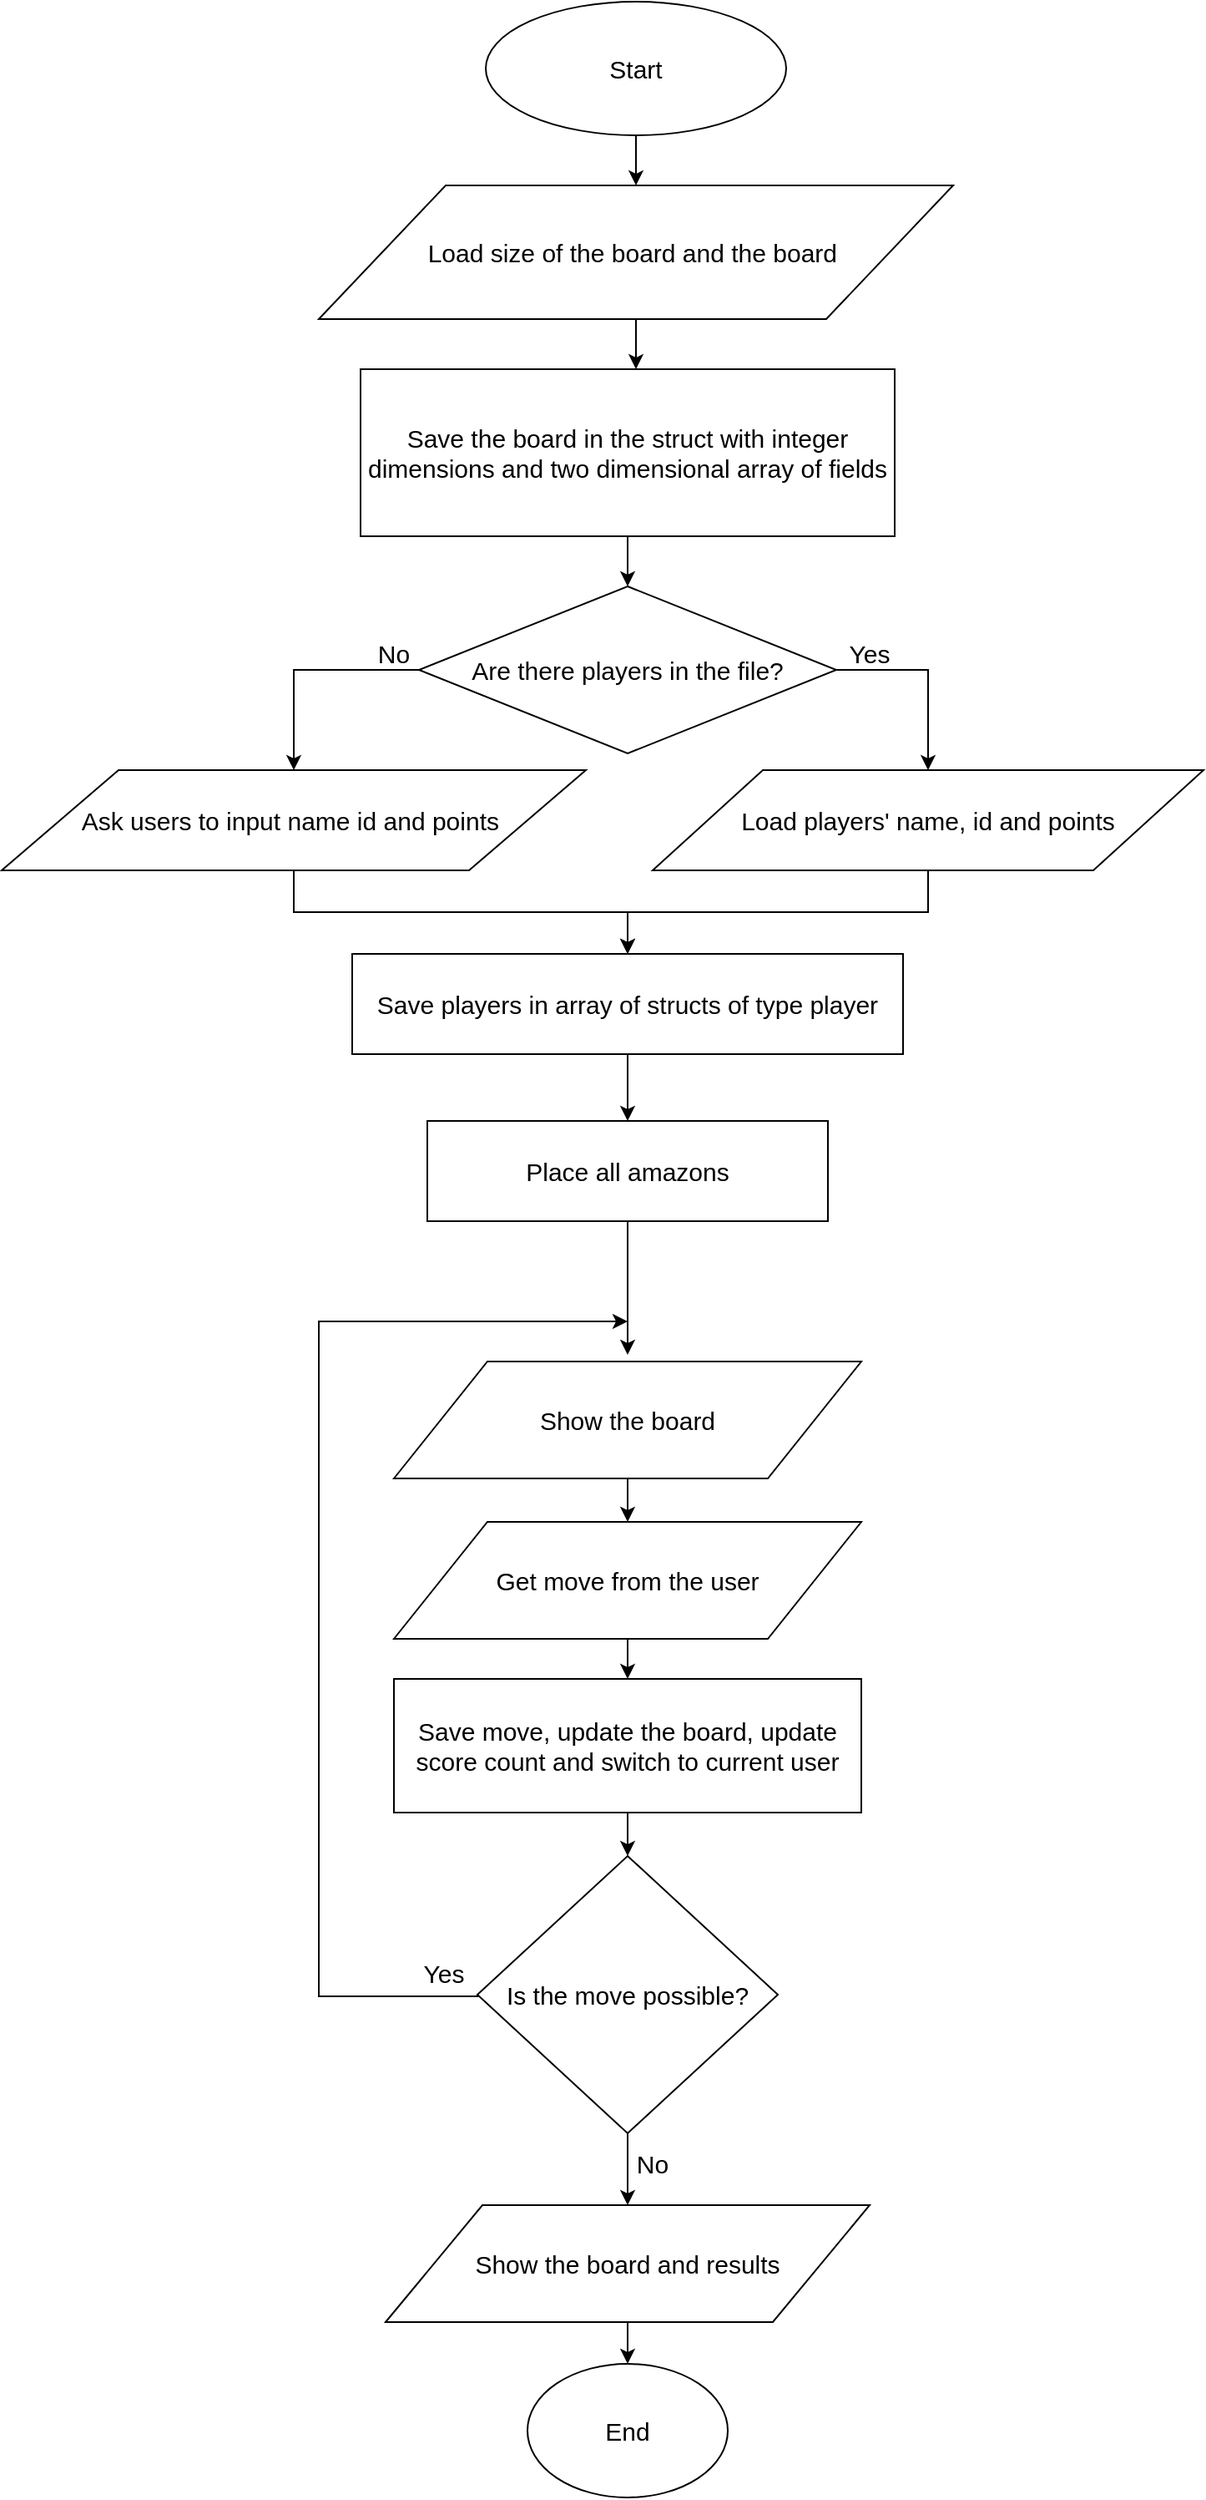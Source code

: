 <mxfile version="12.9.5" type="device"><diagram id="QaeeD8c-mV9V2VXqorjY" name="Page-1"><mxGraphModel dx="1829" dy="715" grid="1" gridSize="10" guides="1" tooltips="1" connect="1" arrows="1" fold="1" page="1" pageScale="1" pageWidth="827" pageHeight="1169" math="0" shadow="0"><root><mxCell id="0"/><mxCell id="1" parent="0"/><mxCell id="IdaNj6mAA6_fpjO3tXSf-32" value="" style="edgeStyle=orthogonalEdgeStyle;rounded=0;orthogonalLoop=1;jettySize=auto;html=1;fontSize=15;" parent="1" source="KisFtWLiwUHdv9FCcyn6-1" target="KisFtWLiwUHdv9FCcyn6-4" edge="1"><mxGeometry relative="1" as="geometry"/></mxCell><mxCell id="KisFtWLiwUHdv9FCcyn6-1" value="&lt;font style=&quot;font-size: 15px;&quot;&gt;Start&lt;/font&gt;" style="ellipse;whiteSpace=wrap;html=1;fontSize=15;" parent="1" vertex="1"><mxGeometry x="280" y="30" width="180" height="80" as="geometry"/></mxCell><mxCell id="KisFtWLiwUHdv9FCcyn6-27" value="" style="edgeStyle=orthogonalEdgeStyle;rounded=0;orthogonalLoop=1;jettySize=auto;html=1;fontSize=15;" parent="1" source="KisFtWLiwUHdv9FCcyn6-4" target="KisFtWLiwUHdv9FCcyn6-8" edge="1"><mxGeometry relative="1" as="geometry"><Array as="points"><mxPoint x="370" y="230"/><mxPoint x="370" y="230"/></Array></mxGeometry></mxCell><mxCell id="KisFtWLiwUHdv9FCcyn6-4" value="&lt;div style=&quot;font-size: 15px&quot;&gt;&lt;font style=&quot;font-size: 15px&quot;&gt;Load size of the board and the board&amp;nbsp;&lt;/font&gt;&lt;/div&gt;" style="shape=parallelogram;perimeter=parallelogramPerimeter;whiteSpace=wrap;html=1;align=center;fontSize=15;" parent="1" vertex="1"><mxGeometry x="180" y="140" width="380" height="80" as="geometry"/></mxCell><mxCell id="IdaNj6mAA6_fpjO3tXSf-70" style="edgeStyle=orthogonalEdgeStyle;rounded=0;orthogonalLoop=1;jettySize=auto;html=1;exitX=0.5;exitY=1;exitDx=0;exitDy=0;entryX=0.5;entryY=0;entryDx=0;entryDy=0;fontSize=15;" parent="1" source="KisFtWLiwUHdv9FCcyn6-8" target="IdaNj6mAA6_fpjO3tXSf-65" edge="1"><mxGeometry relative="1" as="geometry"/></mxCell><mxCell id="KisFtWLiwUHdv9FCcyn6-8" value="&lt;font style=&quot;font-size: 15px&quot;&gt;Save the board in the struct with integer dimensions and two dimensional array of fields&lt;/font&gt;" style="rounded=0;whiteSpace=wrap;html=1;align=center;fontSize=15;" parent="1" vertex="1"><mxGeometry x="205" y="250" width="320" height="100" as="geometry"/></mxCell><mxCell id="IdaNj6mAA6_fpjO3tXSf-17" value="" style="edgeStyle=orthogonalEdgeStyle;rounded=0;orthogonalLoop=1;jettySize=auto;html=1;fontSize=15;" parent="1" source="KisFtWLiwUHdv9FCcyn6-13" target="IdaNj6mAA6_fpjO3tXSf-7" edge="1"><mxGeometry relative="1" as="geometry"/></mxCell><mxCell id="KisFtWLiwUHdv9FCcyn6-13" value="&lt;font style=&quot;font-size: 15px&quot;&gt;Save move, update the board, update score count and switch to current user&lt;/font&gt;" style="rounded=0;whiteSpace=wrap;html=1;fontSize=15;" parent="1" vertex="1"><mxGeometry x="225" y="1034" width="280" height="80" as="geometry"/></mxCell><mxCell id="KisFtWLiwUHdv9FCcyn6-25" value="&lt;font style=&quot;font-size: 15px;&quot;&gt;End&lt;/font&gt;" style="ellipse;whiteSpace=wrap;html=1;fontSize=15;" parent="1" vertex="1"><mxGeometry x="305" y="1444" width="120" height="80" as="geometry"/></mxCell><mxCell id="IdaNj6mAA6_fpjO3tXSf-77" style="edgeStyle=orthogonalEdgeStyle;rounded=0;orthogonalLoop=1;jettySize=auto;html=1;exitX=0.5;exitY=1;exitDx=0;exitDy=0;entryX=0.5;entryY=0;entryDx=0;entryDy=0;fontSize=15;" parent="1" source="IdaNj6mAA6_fpjO3tXSf-2" target="IdaNj6mAA6_fpjO3tXSf-3" edge="1"><mxGeometry relative="1" as="geometry"/></mxCell><mxCell id="IdaNj6mAA6_fpjO3tXSf-2" value="Show the board" style="shape=parallelogram;perimeter=parallelogramPerimeter;whiteSpace=wrap;html=1;fontSize=15;" parent="1" vertex="1"><mxGeometry x="225" y="844" width="280" height="70" as="geometry"/></mxCell><mxCell id="IdaNj6mAA6_fpjO3tXSf-78" value="" style="edgeStyle=orthogonalEdgeStyle;rounded=0;orthogonalLoop=1;jettySize=auto;html=1;fontSize=15;" parent="1" source="IdaNj6mAA6_fpjO3tXSf-3" target="KisFtWLiwUHdv9FCcyn6-13" edge="1"><mxGeometry relative="1" as="geometry"/></mxCell><mxCell id="IdaNj6mAA6_fpjO3tXSf-3" value="&lt;font style=&quot;font-size: 15px&quot;&gt;Get move from the user&lt;/font&gt;" style="shape=parallelogram;perimeter=parallelogramPerimeter;whiteSpace=wrap;html=1;fontSize=15;" parent="1" vertex="1"><mxGeometry x="225" y="940" width="280" height="70" as="geometry"/></mxCell><mxCell id="IdaNj6mAA6_fpjO3tXSf-30" value="" style="edgeStyle=orthogonalEdgeStyle;rounded=0;orthogonalLoop=1;jettySize=auto;html=1;fontSize=15;" parent="1" source="IdaNj6mAA6_fpjO3tXSf-7" target="IdaNj6mAA6_fpjO3tXSf-29" edge="1"><mxGeometry relative="1" as="geometry"/></mxCell><mxCell id="IdaNj6mAA6_fpjO3tXSf-79" style="edgeStyle=orthogonalEdgeStyle;rounded=0;orthogonalLoop=1;jettySize=auto;html=1;exitX=0;exitY=0.5;exitDx=0;exitDy=0;fontSize=15;" parent="1" source="IdaNj6mAA6_fpjO3tXSf-7" edge="1"><mxGeometry relative="1" as="geometry"><mxPoint x="365" y="820" as="targetPoint"/><Array as="points"><mxPoint x="180" y="1224"/><mxPoint x="180" y="820"/></Array></mxGeometry></mxCell><mxCell id="IdaNj6mAA6_fpjO3tXSf-7" value="Is the move possible?" style="rhombus;whiteSpace=wrap;html=1;fontSize=15;" parent="1" vertex="1"><mxGeometry x="275" y="1140" width="180" height="166" as="geometry"/></mxCell><mxCell id="IdaNj6mAA6_fpjO3tXSf-24" value="Yes" style="text;html=1;strokeColor=none;fillColor=none;align=center;verticalAlign=middle;whiteSpace=wrap;rounded=0;fontSize=15;" parent="1" vertex="1"><mxGeometry x="235" y="1200" width="40" height="20" as="geometry"/></mxCell><mxCell id="IdaNj6mAA6_fpjO3tXSf-31" value="" style="edgeStyle=orthogonalEdgeStyle;rounded=0;orthogonalLoop=1;jettySize=auto;html=1;fontSize=15;" parent="1" source="IdaNj6mAA6_fpjO3tXSf-29" target="KisFtWLiwUHdv9FCcyn6-25" edge="1"><mxGeometry relative="1" as="geometry"/></mxCell><mxCell id="IdaNj6mAA6_fpjO3tXSf-29" value="Show the board and results" style="shape=parallelogram;perimeter=parallelogramPerimeter;whiteSpace=wrap;html=1;fontSize=15;" parent="1" vertex="1"><mxGeometry x="220" y="1349" width="290" height="70" as="geometry"/></mxCell><mxCell id="IdaNj6mAA6_fpjO3tXSf-33" value="No" style="text;html=1;strokeColor=none;fillColor=none;align=center;verticalAlign=middle;whiteSpace=wrap;rounded=0;fontSize=15;" parent="1" vertex="1"><mxGeometry x="360" y="1314" width="40" height="20" as="geometry"/></mxCell><mxCell id="IdaNj6mAA6_fpjO3tXSf-38" value="" style="edgeStyle=orthogonalEdgeStyle;rounded=0;orthogonalLoop=1;jettySize=auto;html=1;fontSize=15;" parent="1" source="IdaNj6mAA6_fpjO3tXSf-36" target="IdaNj6mAA6_fpjO3tXSf-39" edge="1"><mxGeometry relative="1" as="geometry"><mxPoint x="375" y="520" as="targetPoint"/></mxGeometry></mxCell><mxCell id="IdaNj6mAA6_fpjO3tXSf-36" value="Load players' name, id and points" style="shape=parallelogram;perimeter=parallelogramPerimeter;whiteSpace=wrap;html=1;fontSize=15;" parent="1" vertex="1"><mxGeometry x="380" y="490" width="330" height="60" as="geometry"/></mxCell><mxCell id="T3xV2d9wwWvS_eQhko4X-3" value="" style="edgeStyle=orthogonalEdgeStyle;rounded=0;orthogonalLoop=1;jettySize=auto;html=1;" edge="1" parent="1" source="IdaNj6mAA6_fpjO3tXSf-39" target="T3xV2d9wwWvS_eQhko4X-1"><mxGeometry relative="1" as="geometry"/></mxCell><mxCell id="IdaNj6mAA6_fpjO3tXSf-39" value="&lt;font style=&quot;font-size: 15px&quot;&gt;Save players in array of structs of type player&lt;/font&gt;" style="rounded=0;whiteSpace=wrap;html=1;" parent="1" vertex="1"><mxGeometry x="200" y="600" width="330" height="60" as="geometry"/></mxCell><mxCell id="IdaNj6mAA6_fpjO3tXSf-64" value="" style="edgeStyle=orthogonalEdgeStyle;rounded=0;orthogonalLoop=1;jettySize=auto;html=1;fontSize=15;" parent="1" source="IdaNj6mAA6_fpjO3tXSf-63" target="IdaNj6mAA6_fpjO3tXSf-39" edge="1"><mxGeometry relative="1" as="geometry"/></mxCell><mxCell id="IdaNj6mAA6_fpjO3tXSf-63" value="Ask users to input name id and points&amp;nbsp;" style="shape=parallelogram;perimeter=parallelogramPerimeter;whiteSpace=wrap;html=1;fontSize=15;" parent="1" vertex="1"><mxGeometry x="-10" y="490" width="350" height="60" as="geometry"/></mxCell><mxCell id="IdaNj6mAA6_fpjO3tXSf-68" style="edgeStyle=orthogonalEdgeStyle;rounded=0;orthogonalLoop=1;jettySize=auto;html=1;exitX=0;exitY=0.5;exitDx=0;exitDy=0;entryX=0.5;entryY=0;entryDx=0;entryDy=0;fontSize=15;" parent="1" source="IdaNj6mAA6_fpjO3tXSf-65" target="IdaNj6mAA6_fpjO3tXSf-63" edge="1"><mxGeometry relative="1" as="geometry"/></mxCell><mxCell id="IdaNj6mAA6_fpjO3tXSf-76" style="edgeStyle=orthogonalEdgeStyle;rounded=0;orthogonalLoop=1;jettySize=auto;html=1;exitX=1;exitY=0.5;exitDx=0;exitDy=0;entryX=0.5;entryY=0;entryDx=0;entryDy=0;fontSize=15;" parent="1" source="IdaNj6mAA6_fpjO3tXSf-65" target="IdaNj6mAA6_fpjO3tXSf-36" edge="1"><mxGeometry relative="1" as="geometry"/></mxCell><mxCell id="IdaNj6mAA6_fpjO3tXSf-65" value="Are there players in the file?" style="rhombus;whiteSpace=wrap;html=1;fontSize=15;" parent="1" vertex="1"><mxGeometry x="240" y="380" width="250" height="100" as="geometry"/></mxCell><mxCell id="IdaNj6mAA6_fpjO3tXSf-72" value="No" style="text;html=1;strokeColor=none;fillColor=none;align=center;verticalAlign=middle;whiteSpace=wrap;rounded=0;fontSize=15;" parent="1" vertex="1"><mxGeometry x="205" y="410" width="40" height="20" as="geometry"/></mxCell><mxCell id="IdaNj6mAA6_fpjO3tXSf-74" value="Yes" style="text;html=1;strokeColor=none;fillColor=none;align=center;verticalAlign=middle;whiteSpace=wrap;rounded=0;fontSize=15;" parent="1" vertex="1"><mxGeometry x="490" y="410" width="40" height="20" as="geometry"/></mxCell><mxCell id="IdaNj6mAA6_fpjO3tXSf-80" style="edgeStyle=none;rounded=0;orthogonalLoop=1;jettySize=auto;html=1;exitX=0.75;exitY=0;exitDx=0;exitDy=0;fontSize=15;" parent="1" source="IdaNj6mAA6_fpjO3tXSf-74" target="IdaNj6mAA6_fpjO3tXSf-74" edge="1"><mxGeometry relative="1" as="geometry"/></mxCell><mxCell id="T3xV2d9wwWvS_eQhko4X-7" value="" style="edgeStyle=orthogonalEdgeStyle;rounded=0;orthogonalLoop=1;jettySize=auto;html=1;" edge="1" parent="1" source="T3xV2d9wwWvS_eQhko4X-1"><mxGeometry relative="1" as="geometry"><mxPoint x="365" y="840" as="targetPoint"/><Array as="points"><mxPoint x="365" y="820"/><mxPoint x="365" y="820"/></Array></mxGeometry></mxCell><mxCell id="T3xV2d9wwWvS_eQhko4X-1" value="&lt;font style=&quot;font-size: 15px&quot;&gt;Place all amazons&lt;/font&gt;" style="rounded=0;whiteSpace=wrap;html=1;" vertex="1" parent="1"><mxGeometry x="245" y="700" width="240" height="60" as="geometry"/></mxCell></root></mxGraphModel></diagram></mxfile>